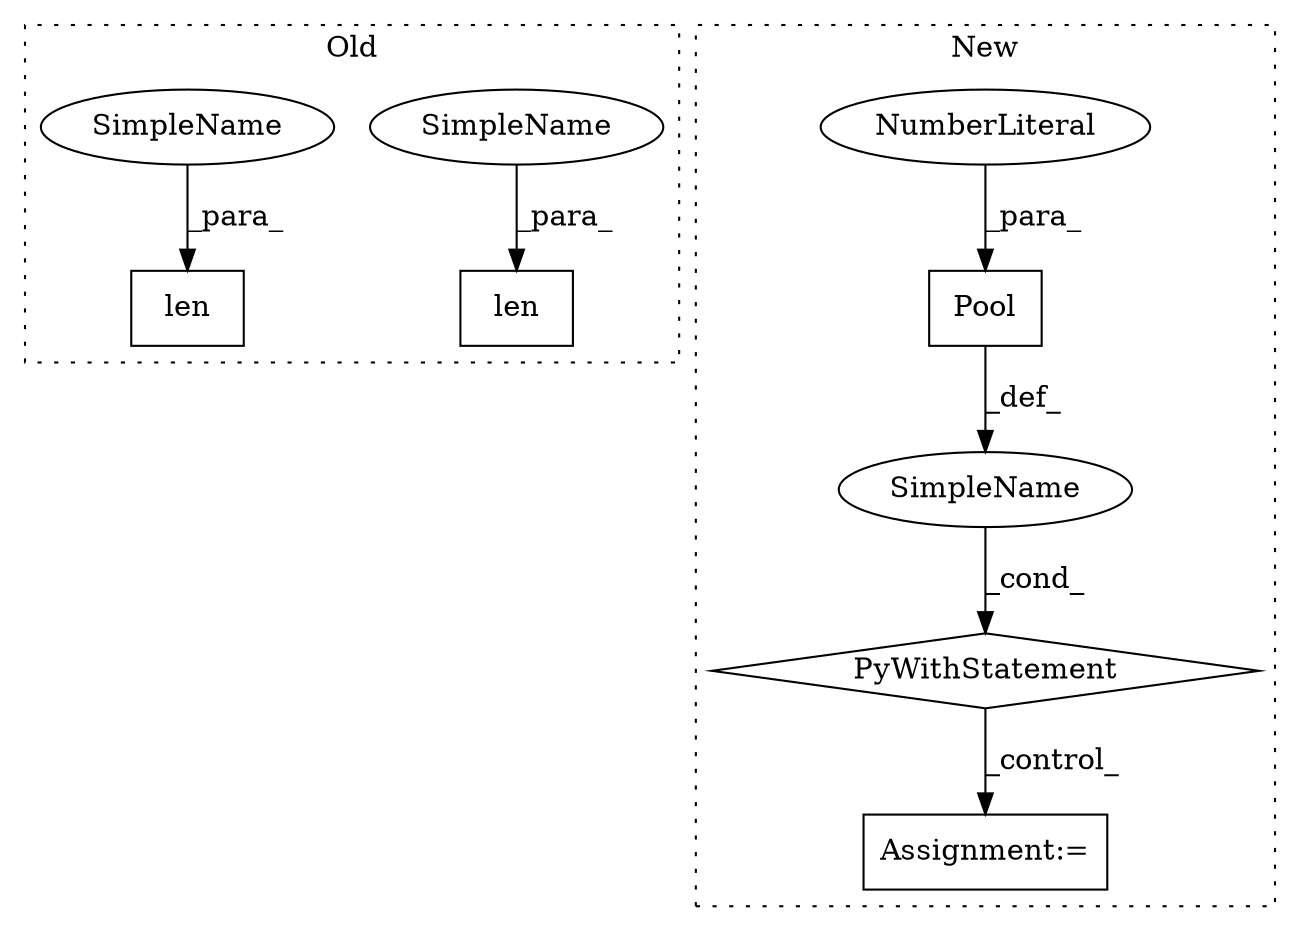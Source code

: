 digraph G {
subgraph cluster0 {
1 [label="len" a="32" s="7912,7926" l="4,1" shape="box"];
3 [label="len" a="32" s="6570,6584" l="4,1" shape="box"];
8 [label="SimpleName" a="42" s="7916" l="10" shape="ellipse"];
9 [label="SimpleName" a="42" s="6574" l="10" shape="ellipse"];
label = "Old";
style="dotted";
}
subgraph cluster1 {
2 [label="Pool" a="32" s="7453,7459" l="5,1" shape="box"];
4 [label="NumberLiteral" a="34" s="7458" l="1" shape="ellipse"];
5 [label="PyWithStatement" a="104" s="7443,7460" l="10,2" shape="diamond"];
6 [label="SimpleName" a="42" s="" l="" shape="ellipse"];
7 [label="Assignment:=" a="7" s="7498" l="4" shape="box"];
label = "New";
style="dotted";
}
2 -> 6 [label="_def_"];
4 -> 2 [label="_para_"];
5 -> 7 [label="_control_"];
6 -> 5 [label="_cond_"];
8 -> 1 [label="_para_"];
9 -> 3 [label="_para_"];
}
